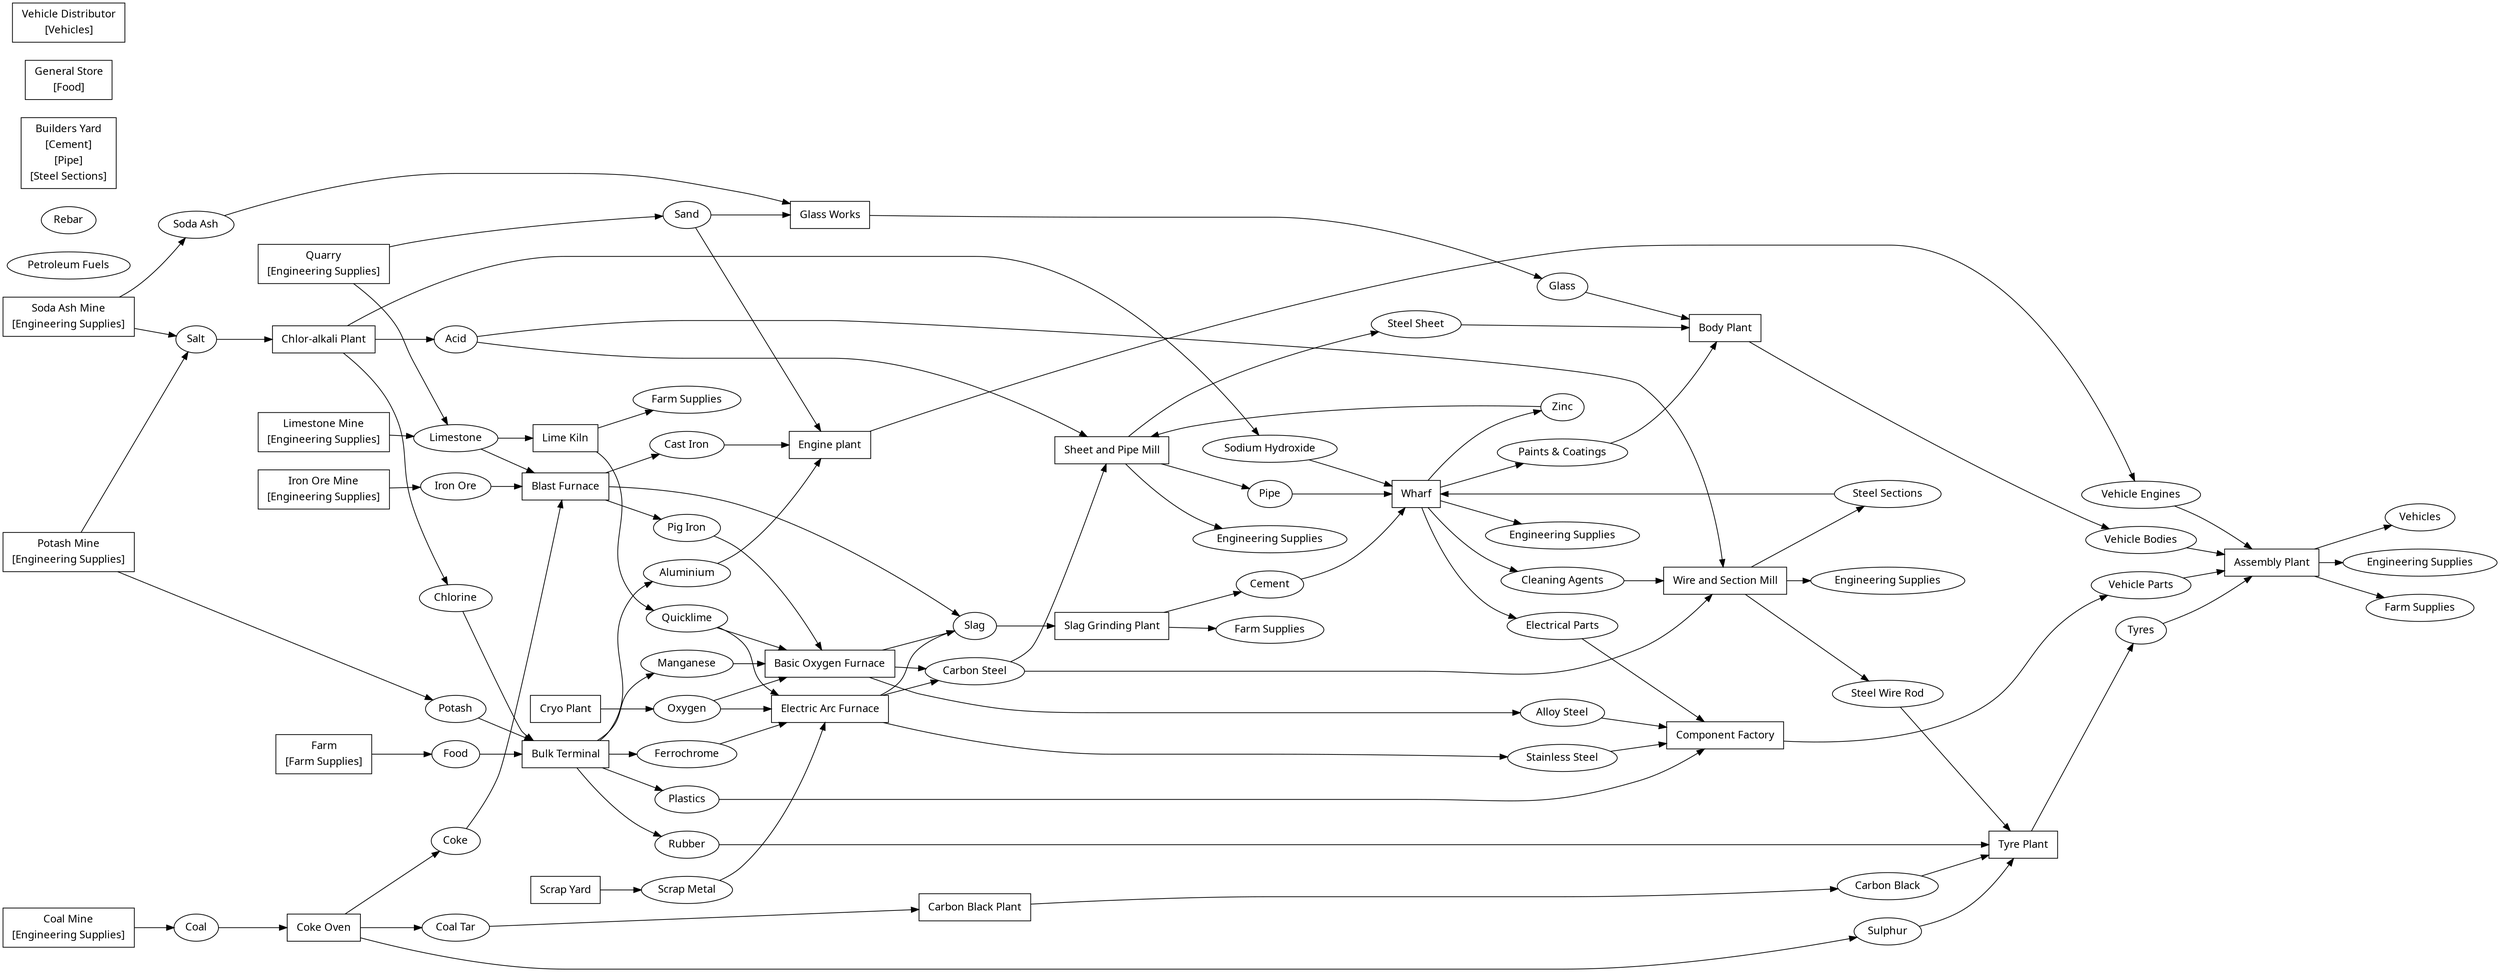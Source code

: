 digraph steeltown {
	graph [fname="docs/html/steeltown.dot",
		fontname="sans-serif",
		nodesep=0.33,
		rankdir=LR,
		ranksep=0.44,
		stylesheet="static/css/cargoflow_styles.css",
		tooltip=Steeltown
	];
	C_acid	[fontname="sans-serif",
		href="cargos.html#acid",
		id=acid,
		label=Acid,
		shape=ellipse,
		target=_top];
	I_sheet_and_pipe_mill	[fontname="sans-serif",
		href="industries.html#sheet_and_pipe_mill",
		id=sheet_and_pipe_mill,
		label=<
            <table border="0" cellborder="0">
                <tr><td>Sheet and Pipe Mill</td></tr>
                
                    
                    
                    
                
                    
                    
                    
                
                    
                    
                    
                
            </table>
        >,
		shape=box,
		target=_top,
		tooltip="Sheet and Pipe Mill"];
	C_acid -> I_sheet_and_pipe_mill	[tooltip="Acid -> Sheet and Pipe Mill",
		weight=3];
	I_wire_and_section_mill	[fontname="sans-serif",
		href="industries.html#wire_and_section_mill",
		id=wire_and_section_mill,
		label=<
            <table border="0" cellborder="0">
                <tr><td>Wire and Section Mill</td></tr>
                
                    
                    
                    
                
                    
                    
                    
                
                    
                    
                    
                
            </table>
        >,
		shape=box,
		target=_top,
		tooltip="Wire and Section Mill"];
	C_acid -> I_wire_and_section_mill	[tooltip="Acid -> Wire and Section Mill",
		weight=3];
	C_alloy_steel	[fontname="sans-serif",
		href="cargos.html#alloy_steel",
		id=alloy_steel,
		label="Alloy Steel",
		shape=ellipse,
		target=_top];
	I_component_factory	[fontname="sans-serif",
		href="industries.html#component_factory",
		id=component_factory,
		label=<
            <table border="0" cellborder="0">
                <tr><td>Component Factory</td></tr>
                
                    
                    
                    
                
                    
                    
                    
                
                    
                    
                    
                
                    
                    
                    
                
            </table>
        >,
		shape=box,
		target=_top,
		tooltip="Component Factory"];
	C_alloy_steel -> I_component_factory	[tooltip="Alloy Steel -> Component Factory",
		weight=4];
	C_aluminium	[fontname="sans-serif",
		href="cargos.html#aluminium",
		id=aluminium,
		label=Aluminium,
		shape=ellipse,
		target=_top];
	I_engine_plant	[fontname="sans-serif",
		href="industries.html#engine_plant",
		id=engine_plant,
		label=<
            <table border="0" cellborder="0">
                <tr><td>Engine plant</td></tr>
                
                    
                    
                    
                
                    
                    
                    
                
                    
                    
                    
                
            </table>
        >,
		shape=box,
		target=_top,
		tooltip="Engine plant"];
	C_aluminium -> I_engine_plant	[tooltip="Aluminium -> Engine plant",
		weight=3];
	C_carbon_black	[fontname="sans-serif",
		href="cargos.html#carbon_black",
		id=carbon_black,
		label="Carbon Black",
		shape=ellipse,
		target=_top];
	I_tyre_plant	[fontname="sans-serif",
		href="industries.html#tyre_plant",
		id=tyre_plant,
		label=<
            <table border="0" cellborder="0">
                <tr><td>Tyre Plant</td></tr>
                
                    
                    
                    
                
                    
                    
                    
                
                    
                    
                    
                
                    
                    
                    
                
            </table>
        >,
		shape=box,
		target=_top,
		tooltip="Tyre Plant"];
	C_carbon_black -> I_tyre_plant	[tooltip="Carbon Black -> Tyre Plant",
		weight=4];
	C_carbon_steel	[fontname="sans-serif",
		href="cargos.html#carbon_steel",
		id=carbon_steel,
		label="Carbon Steel",
		shape=ellipse,
		target=_top];
	C_carbon_steel -> I_sheet_and_pipe_mill	[tooltip="Carbon Steel -> Sheet and Pipe Mill",
		weight=3];
	C_carbon_steel -> I_wire_and_section_mill	[tooltip="Carbon Steel -> Wire and Section Mill",
		weight=3];
	C_cast_iron	[fontname="sans-serif",
		href="cargos.html#cast_iron",
		id=cast_iron,
		label="Cast Iron",
		shape=ellipse,
		target=_top];
	C_cast_iron -> I_engine_plant	[tooltip="Cast Iron -> Engine plant",
		weight=3];
	C_cement	[fontname="sans-serif",
		href="cargos.html#cement",
		id=cement,
		label=Cement,
		shape=ellipse,
		target=_top];
	I_wharf	[fontname="sans-serif",
		href="industries.html#wharf",
		id=wharf,
		label=<
            <table border="0" cellborder="0">
                <tr><td>Wharf</td></tr>
                
                    
                    
                    
                
                    
                    
                    
                
                    
                    
                    
                
                    
                    
                    
                
            </table>
        >,
		shape=box,
		target=_top,
		tooltip=Wharf];
	C_cement -> I_wharf	[tooltip="Cement -> Wharf",
		weight=4];
	C_chlorine	[fontname="sans-serif",
		href="cargos.html#chlorine",
		id=chlorine,
		label=Chlorine,
		shape=ellipse,
		target=_top];
	I_bulk_terminal	[fontname="sans-serif",
		href="industries.html#bulk_terminal",
		id=bulk_terminal,
		label=<
            <table border="0" cellborder="0">
                <tr><td>Bulk Terminal</td></tr>
                
                    
                    
                    
                
                    
                    
                    
                
                    
                    
                    
                
            </table>
        >,
		shape=box,
		target=_top,
		tooltip="Bulk Terminal"];
	C_chlorine -> I_bulk_terminal	[tooltip="Chlorine -> Bulk Terminal",
		weight=3];
	C_cleaning_agents	[fontname="sans-serif",
		href="cargos.html#cleaning_agents",
		id=cleaning_agents,
		label="Cleaning Agents",
		shape=ellipse,
		target=_top];
	C_cleaning_agents -> I_wire_and_section_mill	[tooltip="Cleaning Agents -> Wire and Section Mill",
		weight=3];
	C_coal	[fontname="sans-serif",
		href="cargos.html#coal",
		id=coal,
		label=Coal,
		shape=ellipse,
		target=_top];
	I_coke_oven	[fontname="sans-serif",
		href="industries.html#coke_oven",
		id=coke_oven,
		label=<
            <table border="0" cellborder="0">
                <tr><td>Coke Oven</td></tr>
                
                    
                    
                    
                
            </table>
        >,
		shape=box,
		target=_top,
		tooltip="Coke Oven"];
	C_coal -> I_coke_oven	[tooltip="Coal -> Coke Oven",
		weight=1];
	C_coal_tar	[fontname="sans-serif",
		href="cargos.html#coal_tar",
		id=coal_tar,
		label="Coal Tar",
		shape=ellipse,
		target=_top];
	I_carbon_black_plant	[fontname="sans-serif",
		href="industries.html#carbon_black_plant",
		id=carbon_black_plant,
		label=<
            <table border="0" cellborder="0">
                <tr><td>Carbon Black Plant</td></tr>
                
                    
                    
                    
                
            </table>
        >,
		shape=box,
		target=_top,
		tooltip="Carbon Black Plant"];
	C_coal_tar -> I_carbon_black_plant	[tooltip="Coal Tar -> Carbon Black Plant",
		weight=1];
	C_coke	[fontname="sans-serif",
		href="cargos.html#coke",
		id=coke,
		label=Coke,
		shape=ellipse,
		target=_top];
	I_blast_furnace	[fontname="sans-serif",
		href="industries.html#blast_furnace",
		id=blast_furnace,
		label=<
            <table border="0" cellborder="0">
                <tr><td>Blast Furnace</td></tr>
                
                    
                    
                    
                
                    
                    
                    
                
                    
                    
                    
                
            </table>
        >,
		shape=box,
		target=_top,
		tooltip="Blast Furnace"];
	C_coke -> I_blast_furnace	[tooltip="Coke -> Blast Furnace",
		weight=3];
	C_electrical_parts	[fontname="sans-serif",
		href="cargos.html#electrical_parts",
		id=electrical_parts,
		label="Electrical Parts",
		shape=ellipse,
		target=_top];
	C_electrical_parts -> I_component_factory	[tooltip="Electrical Parts -> Component Factory",
		weight=4];
	C_ferrochrome	[fontname="sans-serif",
		href="cargos.html#ferrochrome",
		id=ferrochrome,
		label=Ferrochrome,
		shape=ellipse,
		target=_top];
	I_electric_arc_furnace	[fontname="sans-serif",
		href="industries.html#electric_arc_furnace",
		id=electric_arc_furnace,
		label=<
            <table border="0" cellborder="0">
                <tr><td>Electric Arc Furnace</td></tr>
                
                    
                    
                    
                
                    
                    
                    
                
                    
                    
                    
                
                    
                    
                    
                
            </table>
        >,
		shape=box,
		target=_top,
		tooltip="Electric Arc Furnace"];
	C_ferrochrome -> I_electric_arc_furnace	[tooltip="Ferrochrome -> Electric Arc Furnace",
		weight=4];
	C_food	[fontname="sans-serif",
		href="cargos.html#food",
		id=food,
		label=Food,
		shape=ellipse,
		target=_top];
	C_food -> I_bulk_terminal	[tooltip="Food -> Bulk Terminal",
		weight=3];
	C_glass	[fontname="sans-serif",
		href="cargos.html#glass",
		id=glass,
		label=Glass,
		shape=ellipse,
		target=_top];
	I_body_plant	[fontname="sans-serif",
		href="industries.html#body_plant",
		id=body_plant,
		label=<
            <table border="0" cellborder="0">
                <tr><td>Body Plant</td></tr>
                
                    
                    
                    
                
                    
                    
                    
                
                    
                    
                    
                
            </table>
        >,
		shape=box,
		target=_top,
		tooltip="Body Plant"];
	C_glass -> I_body_plant	[tooltip="Glass -> Body Plant",
		weight=3];
	C_iron_ore	[fontname="sans-serif",
		href="cargos.html#iron_ore",
		id=iron_ore,
		label="Iron Ore",
		shape=ellipse,
		target=_top];
	C_iron_ore -> I_blast_furnace	[tooltip="Iron Ore -> Blast Furnace",
		weight=3];
	C_limestone	[fontname="sans-serif",
		href="cargos.html#limestone",
		id=limestone,
		label=Limestone,
		shape=ellipse,
		target=_top];
	C_limestone -> I_blast_furnace	[tooltip="Limestone -> Blast Furnace",
		weight=3];
	I_lime_kiln	[fontname="sans-serif",
		href="industries.html#lime_kiln",
		id=lime_kiln,
		label=<
            <table border="0" cellborder="0">
                <tr><td>Lime Kiln</td></tr>
                
                    
                    
                    
                
            </table>
        >,
		shape=box,
		target=_top,
		tooltip="Lime Kiln"];
	C_limestone -> I_lime_kiln	[tooltip="Limestone -> Lime Kiln",
		weight=1];
	C_manganese	[fontname="sans-serif",
		href="cargos.html#manganese",
		id=manganese,
		label=Manganese,
		shape=ellipse,
		target=_top];
	I_basic_oxygen_furnace	[fontname="sans-serif",
		href="industries.html#basic_oxygen_furnace",
		id=basic_oxygen_furnace,
		label=<
            <table border="0" cellborder="0">
                <tr><td>Basic Oxygen Furnace</td></tr>
                
                    
                    
                    
                
                    
                    
                    
                
                    
                    
                    
                
                    
                    
                    
                
            </table>
        >,
		shape=box,
		target=_top,
		tooltip="Basic Oxygen Furnace"];
	C_manganese -> I_basic_oxygen_furnace	[tooltip="Manganese -> Basic Oxygen Furnace",
		weight=4];
	C_oxygen	[fontname="sans-serif",
		href="cargos.html#oxygen",
		id=oxygen,
		label=Oxygen,
		shape=ellipse,
		target=_top];
	C_oxygen -> I_basic_oxygen_furnace	[tooltip="Oxygen -> Basic Oxygen Furnace",
		weight=4];
	C_oxygen -> I_electric_arc_furnace	[tooltip="Oxygen -> Electric Arc Furnace",
		weight=4];
	C_paints_and_coatings	[fontname="sans-serif",
		href="cargos.html#paints_and_coatings",
		id=paints_and_coatings,
		label="Paints &amp; Coatings",
		shape=ellipse,
		target=_top];
	C_paints_and_coatings -> I_body_plant	[tooltip="Paints &amp; Coatings -> Body Plant",
		weight=3];
	C_petrol	[fontname="sans-serif",
		href="cargos.html#petrol",
		id=petrol,
		label="Petroleum Fuels",
		shape=ellipse,
		target=_top];
	C_pig_iron	[fontname="sans-serif",
		href="cargos.html#pig_iron",
		id=pig_iron,
		label="Pig Iron",
		shape=ellipse,
		target=_top];
	C_pig_iron -> I_basic_oxygen_furnace	[tooltip="Pig Iron -> Basic Oxygen Furnace",
		weight=4];
	C_pipe	[fontname="sans-serif",
		href="cargos.html#pipe",
		id=pipe,
		label=Pipe,
		shape=ellipse,
		target=_top];
	C_pipe -> I_wharf	[tooltip="Pipe -> Wharf",
		weight=4];
	C_plastics	[fontname="sans-serif",
		href="cargos.html#plastics",
		id=plastics,
		label=Plastics,
		shape=ellipse,
		target=_top];
	C_plastics -> I_component_factory	[tooltip="Plastics -> Component Factory",
		weight=4];
	C_potash	[fontname="sans-serif",
		href="cargos.html#potash",
		id=potash,
		label=Potash,
		shape=ellipse,
		target=_top];
	C_potash -> I_bulk_terminal	[tooltip="Potash -> Bulk Terminal",
		weight=3];
	C_quicklime	[fontname="sans-serif",
		href="cargos.html#quicklime",
		id=quicklime,
		label=Quicklime,
		shape=ellipse,
		target=_top];
	C_quicklime -> I_basic_oxygen_furnace	[tooltip="Quicklime -> Basic Oxygen Furnace",
		weight=4];
	C_quicklime -> I_electric_arc_furnace	[tooltip="Quicklime -> Electric Arc Furnace",
		weight=4];
	C_rebar	[fontname="sans-serif",
		href="cargos.html#rebar",
		id=rebar,
		label=Rebar,
		shape=ellipse,
		target=_top];
	C_rubber	[fontname="sans-serif",
		href="cargos.html#rubber",
		id=rubber,
		label=Rubber,
		shape=ellipse,
		target=_top];
	C_rubber -> I_tyre_plant	[tooltip="Rubber -> Tyre Plant",
		weight=4];
	C_salt	[fontname="sans-serif",
		href="cargos.html#salt",
		id=salt,
		label=Salt,
		shape=ellipse,
		target=_top];
	I_chlor_alkali_plant	[fontname="sans-serif",
		href="industries.html#chlor_alkali_plant",
		id=chlor_alkali_plant,
		label=<
            <table border="0" cellborder="0">
                <tr><td>Chlor-alkali Plant</td></tr>
                
                    
                    
                    
                
            </table>
        >,
		shape=box,
		target=_top,
		tooltip="Chlor-alkali Plant"];
	C_salt -> I_chlor_alkali_plant	[tooltip="Salt -> Chlor-alkali Plant",
		weight=1];
	C_sand	[fontname="sans-serif",
		href="cargos.html#sand",
		id=sand,
		label=Sand,
		shape=ellipse,
		target=_top];
	C_sand -> I_engine_plant	[tooltip="Sand -> Engine plant",
		weight=3];
	I_glass_works	[fontname="sans-serif",
		href="industries.html#glass_works",
		id=glass_works,
		label=<
            <table border="0" cellborder="0">
                <tr><td>Glass Works</td></tr>
                
                    
                    
                    
                
                    
                    
                    
                
            </table>
        >,
		shape=box,
		target=_top,
		tooltip="Glass Works"];
	C_sand -> I_glass_works	[tooltip="Sand -> Glass Works",
		weight=2];
	C_scrap_metal	[fontname="sans-serif",
		href="cargos.html#scrap_metal",
		id=scrap_metal,
		label="Scrap Metal",
		shape=ellipse,
		target=_top];
	C_scrap_metal -> I_electric_arc_furnace	[tooltip="Scrap Metal -> Electric Arc Furnace",
		weight=4];
	C_slag	[fontname="sans-serif",
		href="cargos.html#slag",
		id=slag,
		label=Slag,
		shape=ellipse,
		target=_top];
	I_slag_grinding_plant	[fontname="sans-serif",
		href="industries.html#slag_grinding_plant",
		id=slag_grinding_plant,
		label=<
            <table border="0" cellborder="0">
                <tr><td>Slag Grinding Plant</td></tr>
                
                    
                    
                    
                
            </table>
        >,
		shape=box,
		target=_top,
		tooltip="Slag Grinding Plant"];
	C_slag -> I_slag_grinding_plant	[tooltip="Slag -> Slag Grinding Plant",
		weight=1];
	C_soda_ash	[fontname="sans-serif",
		href="cargos.html#soda_ash",
		id=soda_ash,
		label="Soda Ash",
		shape=ellipse,
		target=_top];
	C_soda_ash -> I_glass_works	[tooltip="Soda Ash -> Glass Works",
		weight=2];
	C_lye	[fontname="sans-serif",
		href="cargos.html#lye",
		id=lye,
		label="Sodium Hydroxide",
		shape=ellipse,
		target=_top];
	C_lye -> I_wharf	[tooltip="Sodium Hydroxide -> Wharf",
		weight=4];
	C_stainless_steel	[fontname="sans-serif",
		href="cargos.html#stainless_steel",
		id=stainless_steel,
		label="Stainless Steel",
		shape=ellipse,
		target=_top];
	C_stainless_steel -> I_component_factory	[tooltip="Stainless Steel -> Component Factory",
		weight=4];
	C_steel_sections	[fontname="sans-serif",
		href="cargos.html#steel_sections",
		id=steel_sections,
		label="Steel Sections",
		shape=ellipse,
		target=_top];
	C_steel_sections -> I_wharf	[tooltip="Steel Sections -> Wharf",
		weight=4];
	C_steel_sheet	[fontname="sans-serif",
		href="cargos.html#steel_sheet",
		id=steel_sheet,
		label="Steel Sheet",
		shape=ellipse,
		target=_top];
	C_steel_sheet -> I_body_plant	[tooltip="Steel Sheet -> Body Plant",
		weight=3];
	C_steel_wire_rod	[fontname="sans-serif",
		href="cargos.html#steel_wire_rod",
		id=steel_wire_rod,
		label="Steel Wire Rod",
		shape=ellipse,
		target=_top];
	C_steel_wire_rod -> I_tyre_plant	[tooltip="Steel Wire Rod -> Tyre Plant",
		weight=4];
	C_sulphur	[fontname="sans-serif",
		href="cargos.html#sulphur",
		id=sulphur,
		label=Sulphur,
		shape=ellipse,
		target=_top];
	C_sulphur -> I_tyre_plant	[tooltip="Sulphur -> Tyre Plant",
		weight=4];
	C_tyres	[fontname="sans-serif",
		href="cargos.html#tyres",
		id=tyres,
		label=Tyres,
		shape=ellipse,
		target=_top];
	I_assembly_plant	[fontname="sans-serif",
		href="industries.html#assembly_plant",
		id=assembly_plant,
		label=<
            <table border="0" cellborder="0">
                <tr><td>Assembly Plant</td></tr>
                
                    
                    
                    
                
                    
                    
                    
                
                    
                    
                    
                
                    
                    
                    
                
            </table>
        >,
		shape=box,
		target=_top,
		tooltip="Assembly Plant"];
	C_tyres -> I_assembly_plant	[tooltip="Tyres -> Assembly Plant",
		weight=4];
	C_vehicle_bodies	[fontname="sans-serif",
		href="cargos.html#vehicle_bodies",
		id=vehicle_bodies,
		label="Vehicle Bodies",
		shape=ellipse,
		target=_top];
	C_vehicle_bodies -> I_assembly_plant	[tooltip="Vehicle Bodies -> Assembly Plant",
		weight=4];
	C_vehicle_engines	[fontname="sans-serif",
		href="cargos.html#vehicle_engines",
		id=vehicle_engines,
		label="Vehicle Engines",
		shape=ellipse,
		target=_top];
	C_vehicle_engines -> I_assembly_plant	[tooltip="Vehicle Engines -> Assembly Plant",
		weight=4];
	C_vehicle_parts	[fontname="sans-serif",
		href="cargos.html#vehicle_parts",
		id=vehicle_parts,
		label="Vehicle Parts",
		shape=ellipse,
		target=_top];
	C_vehicle_parts -> I_assembly_plant	[tooltip="Vehicle Parts -> Assembly Plant",
		weight=4];
	C_vehicles	[fontname="sans-serif",
		href="cargos.html#vehicles",
		id=vehicles,
		label=Vehicles,
		shape=ellipse,
		target=_top];
	C_zinc	[fontname="sans-serif",
		href="cargos.html#zinc",
		id=zinc,
		label=Zinc,
		shape=ellipse,
		target=_top];
	C_zinc -> I_sheet_and_pipe_mill	[tooltip="Zinc -> Sheet and Pipe Mill",
		weight=3];
	I_assembly_plant -> C_vehicles	[tooltip="Assembly Plant -> Vehicles",
		weight=3];
	C_engineering_supplies_assembly_plant	[fontname="sans-serif",
		href="cargos.html#engineering_supplies",
		id=engineering_supplies,
		label="Engineering Supplies",
		shape=ellipse,
		target=_top];
	I_assembly_plant -> C_engineering_supplies_assembly_plant	[tooltip="Assembly Plant -> Engineering Supplies",
		weight=3];
	C_farm_supplies_assembly_plant	[fontname="sans-serif",
		href="cargos.html#farm_supplies",
		id=farm_supplies,
		label="Farm Supplies",
		shape=ellipse,
		target=_top];
	I_assembly_plant -> C_farm_supplies_assembly_plant	[tooltip="Assembly Plant -> Farm Supplies",
		weight=3];
	I_basic_oxygen_furnace -> C_alloy_steel	[tooltip="Basic Oxygen Furnace -> Alloy Steel",
		weight=3];
	I_basic_oxygen_furnace -> C_carbon_steel	[tooltip="Basic Oxygen Furnace -> Carbon Steel",
		weight=3];
	I_basic_oxygen_furnace -> C_slag	[tooltip="Basic Oxygen Furnace -> Slag",
		weight=3];
	I_blast_furnace -> C_cast_iron	[tooltip="Blast Furnace -> Cast Iron",
		weight=3];
	I_blast_furnace -> C_pig_iron	[tooltip="Blast Furnace -> Pig Iron",
		weight=3];
	I_blast_furnace -> C_slag	[tooltip="Blast Furnace -> Slag",
		weight=3];
	I_body_plant -> C_vehicle_bodies	[tooltip="Body Plant -> Vehicle Bodies",
		weight=1];
	I_builders_yard	[fontname="sans-serif",
		href="industries.html#builders_yard",
		id=builders_yard,
		label=<
            <table border="0" cellborder="0">
                <tr><td>Builders Yard</td></tr>
                
                    
                    
                    
                        <tr><td>[Cement]</td></tr>
                    
                
                    
                    
                    
                        <tr><td>[Pipe]</td></tr>
                    
                
                    
                    
                    
                        <tr><td>[Steel Sections]</td></tr>
                    
                
            </table>
        >,
		shape=box,
		target=_top,
		tooltip="Builders Yard"];
	I_bulk_terminal -> C_aluminium	[tooltip="Bulk Terminal -> Aluminium",
		weight=5];
	I_bulk_terminal -> C_ferrochrome	[tooltip="Bulk Terminal -> Ferrochrome",
		weight=5];
	I_bulk_terminal -> C_manganese	[tooltip="Bulk Terminal -> Manganese",
		weight=5];
	I_bulk_terminal -> C_plastics	[tooltip="Bulk Terminal -> Plastics",
		weight=5];
	I_bulk_terminal -> C_rubber	[tooltip="Bulk Terminal -> Rubber",
		weight=5];
	I_carbon_black_plant -> C_carbon_black	[tooltip="Carbon Black Plant -> Carbon Black",
		weight=1];
	I_chlor_alkali_plant -> C_acid	[tooltip="Chlor-alkali Plant -> Acid",
		weight=3];
	I_chlor_alkali_plant -> C_chlorine	[tooltip="Chlor-alkali Plant -> Chlorine",
		weight=3];
	I_chlor_alkali_plant -> C_lye	[tooltip="Chlor-alkali Plant -> Sodium Hydroxide",
		weight=3];
	I_coal_mine	[fontname="sans-serif",
		href="industries.html#coal_mine",
		id=coal_mine,
		label=<
            <table border="0" cellborder="0">
                <tr><td>Coal Mine</td></tr>
                
                    
                        <tr><td>[Engineering Supplies]</td></tr>
                    
                    
                    
                
            </table>
        >,
		shape=box,
		target=_top,
		tooltip="Coal Mine"];
	I_coal_mine -> C_coal	[tooltip="Coal Mine -> Coal",
		weight=1];
	I_coke_oven -> C_coal_tar	[tooltip="Coke Oven -> Coal Tar",
		weight=3];
	I_coke_oven -> C_coke	[tooltip="Coke Oven -> Coke",
		weight=3];
	I_coke_oven -> C_sulphur	[tooltip="Coke Oven -> Sulphur",
		weight=3];
	I_component_factory -> C_vehicle_parts	[tooltip="Component Factory -> Vehicle Parts",
		weight=1];
	I_cryo_plant	[fontname="sans-serif",
		href="industries.html#cryo_plant",
		id=cryo_plant,
		label=<
            <table border="0" cellborder="0">
                <tr><td>Cryo Plant</td></tr>
                
            </table>
        >,
		shape=box,
		target=_top,
		tooltip="Cryo Plant"];
	I_cryo_plant -> C_oxygen	[tooltip="Cryo Plant -> Oxygen",
		weight=1];
	I_electric_arc_furnace -> C_carbon_steel	[tooltip="Electric Arc Furnace -> Carbon Steel",
		weight=3];
	I_electric_arc_furnace -> C_slag	[tooltip="Electric Arc Furnace -> Slag",
		weight=3];
	I_electric_arc_furnace -> C_stainless_steel	[tooltip="Electric Arc Furnace -> Stainless Steel",
		weight=3];
	I_engine_plant -> C_vehicle_engines	[tooltip="Engine plant -> Vehicle Engines",
		weight=1];
	I_farm	[fontname="sans-serif",
		href="industries.html#farm",
		id=farm,
		label=<
            <table border="0" cellborder="0">
                <tr><td>Farm</td></tr>
                
                    
                        <tr><td>[Farm Supplies]</td></tr>
                    
                    
                    
                
            </table>
        >,
		shape=box,
		target=_top,
		tooltip=Farm];
	I_farm -> C_food	[tooltip="Farm -> Food",
		weight=1];
	I_general_store	[fontname="sans-serif",
		href="industries.html#general_store",
		id=general_store,
		label=<
            <table border="0" cellborder="0">
                <tr><td>General Store</td></tr>
                
                    
                    
                    
                        <tr><td>[Food]</td></tr>
                    
                
            </table>
        >,
		shape=box,
		target=_top,
		tooltip="General Store"];
	I_glass_works -> C_glass	[tooltip="Glass Works -> Glass",
		weight=1];
	I_iron_ore_mine	[fontname="sans-serif",
		href="industries.html#iron_ore_mine",
		id=iron_ore_mine,
		label=<
            <table border="0" cellborder="0">
                <tr><td>Iron Ore Mine</td></tr>
                
                    
                        <tr><td>[Engineering Supplies]</td></tr>
                    
                    
                    
                
            </table>
        >,
		shape=box,
		target=_top,
		tooltip="Iron Ore Mine"];
	I_iron_ore_mine -> C_iron_ore	[tooltip="Iron Ore Mine -> Iron Ore",
		weight=1];
	I_lime_kiln -> C_quicklime	[tooltip="Lime Kiln -> Quicklime",
		weight=2];
	C_farm_supplies_lime_kiln	[fontname="sans-serif",
		href="cargos.html#farm_supplies",
		id=farm_supplies,
		label="Farm Supplies",
		shape=ellipse,
		target=_top];
	I_lime_kiln -> C_farm_supplies_lime_kiln	[tooltip="Lime Kiln -> Farm Supplies",
		weight=2];
	I_limestone_mine	[fontname="sans-serif",
		href="industries.html#limestone_mine",
		id=limestone_mine,
		label=<
            <table border="0" cellborder="0">
                <tr><td>Limestone Mine</td></tr>
                
                    
                        <tr><td>[Engineering Supplies]</td></tr>
                    
                    
                    
                
            </table>
        >,
		shape=box,
		target=_top,
		tooltip="Limestone Mine"];
	I_limestone_mine -> C_limestone	[tooltip="Limestone Mine -> Limestone",
		weight=1];
	I_potash_mine	[fontname="sans-serif",
		href="industries.html#potash_mine",
		id=potash_mine,
		label=<
            <table border="0" cellborder="0">
                <tr><td>Potash Mine</td></tr>
                
                    
                        <tr><td>[Engineering Supplies]</td></tr>
                    
                    
                    
                
            </table>
        >,
		shape=box,
		target=_top,
		tooltip="Potash Mine"];
	I_potash_mine -> C_potash	[tooltip="Potash Mine -> Potash",
		weight=2];
	I_potash_mine -> C_salt	[tooltip="Potash Mine -> Salt",
		weight=2];
	I_quarry	[fontname="sans-serif",
		href="industries.html#quarry",
		id=quarry,
		label=<
            <table border="0" cellborder="0">
                <tr><td>Quarry</td></tr>
                
                    
                        <tr><td>[Engineering Supplies]</td></tr>
                    
                    
                    
                
            </table>
        >,
		shape=box,
		target=_top,
		tooltip=Quarry];
	I_quarry -> C_limestone	[tooltip="Quarry -> Limestone",
		weight=2];
	I_quarry -> C_sand	[tooltip="Quarry -> Sand",
		weight=2];
	I_junk_yard	[fontname="sans-serif",
		href="industries.html#junk_yard",
		id=junk_yard,
		label=<
            <table border="0" cellborder="0">
                <tr><td>Scrap Yard</td></tr>
                
            </table>
        >,
		shape=box,
		target=_top,
		tooltip="Scrap Yard"];
	I_junk_yard -> C_scrap_metal	[tooltip="Scrap Yard -> Scrap Metal",
		weight=1];
	I_sheet_and_pipe_mill -> C_pipe	[tooltip="Sheet and Pipe Mill -> Pipe",
		weight=3];
	I_sheet_and_pipe_mill -> C_steel_sheet	[tooltip="Sheet and Pipe Mill -> Steel Sheet",
		weight=3];
	C_engineering_supplies_sheet_and_pipe_mill	[fontname="sans-serif",
		href="cargos.html#engineering_supplies",
		id=engineering_supplies,
		label="Engineering Supplies",
		shape=ellipse,
		target=_top];
	I_sheet_and_pipe_mill -> C_engineering_supplies_sheet_and_pipe_mill	[tooltip="Sheet and Pipe Mill -> Engineering Supplies",
		weight=3];
	I_slag_grinding_plant -> C_cement	[tooltip="Slag Grinding Plant -> Cement",
		weight=2];
	C_farm_supplies_slag_grinding_plant	[fontname="sans-serif",
		href="cargos.html#farm_supplies",
		id=farm_supplies,
		label="Farm Supplies",
		shape=ellipse,
		target=_top];
	I_slag_grinding_plant -> C_farm_supplies_slag_grinding_plant	[tooltip="Slag Grinding Plant -> Farm Supplies",
		weight=2];
	I_soda_ash_mine	[fontname="sans-serif",
		href="industries.html#soda_ash_mine",
		id=soda_ash_mine,
		label=<
            <table border="0" cellborder="0">
                <tr><td>Soda Ash Mine</td></tr>
                
                    
                        <tr><td>[Engineering Supplies]</td></tr>
                    
                    
                    
                
            </table>
        >,
		shape=box,
		target=_top,
		tooltip="Soda Ash Mine"];
	I_soda_ash_mine -> C_salt	[tooltip="Soda Ash Mine -> Salt",
		weight=2];
	I_soda_ash_mine -> C_soda_ash	[tooltip="Soda Ash Mine -> Soda Ash",
		weight=2];
	I_tyre_plant -> C_tyres	[tooltip="Tyre Plant -> Tyres",
		weight=1];
	I_vehicle_distributor	[fontname="sans-serif",
		href="industries.html#vehicle_distributor",
		id=vehicle_distributor,
		label=<
            <table border="0" cellborder="0">
                <tr><td>Vehicle Distributor</td></tr>
                
                    
                    
                    
                        <tr><td>[Vehicles]</td></tr>
                    
                
            </table>
        >,
		shape=box,
		target=_top,
		tooltip="Vehicle Distributor"];
	I_wharf -> C_cleaning_agents	[tooltip="Wharf -> Cleaning Agents",
		weight=5];
	I_wharf -> C_electrical_parts	[tooltip="Wharf -> Electrical Parts",
		weight=5];
	I_wharf -> C_paints_and_coatings	[tooltip="Wharf -> Paints &amp; Coatings",
		weight=5];
	I_wharf -> C_zinc	[tooltip="Wharf -> Zinc",
		weight=5];
	C_engineering_supplies_wharf	[fontname="sans-serif",
		href="cargos.html#engineering_supplies",
		id=engineering_supplies,
		label="Engineering Supplies",
		shape=ellipse,
		target=_top];
	I_wharf -> C_engineering_supplies_wharf	[tooltip="Wharf -> Engineering Supplies",
		weight=5];
	I_wire_and_section_mill -> C_steel_sections	[tooltip="Wire and Section Mill -> Steel Sections",
		weight=3];
	I_wire_and_section_mill -> C_steel_wire_rod	[tooltip="Wire and Section Mill -> Steel Wire Rod",
		weight=3];
	C_engineering_supplies_wire_and_section_mill	[fontname="sans-serif",
		href="cargos.html#engineering_supplies",
		id=engineering_supplies,
		label="Engineering Supplies",
		shape=ellipse,
		target=_top];
	I_wire_and_section_mill -> C_engineering_supplies_wire_and_section_mill	[tooltip="Wire and Section Mill -> Engineering Supplies",
		weight=3];
}
